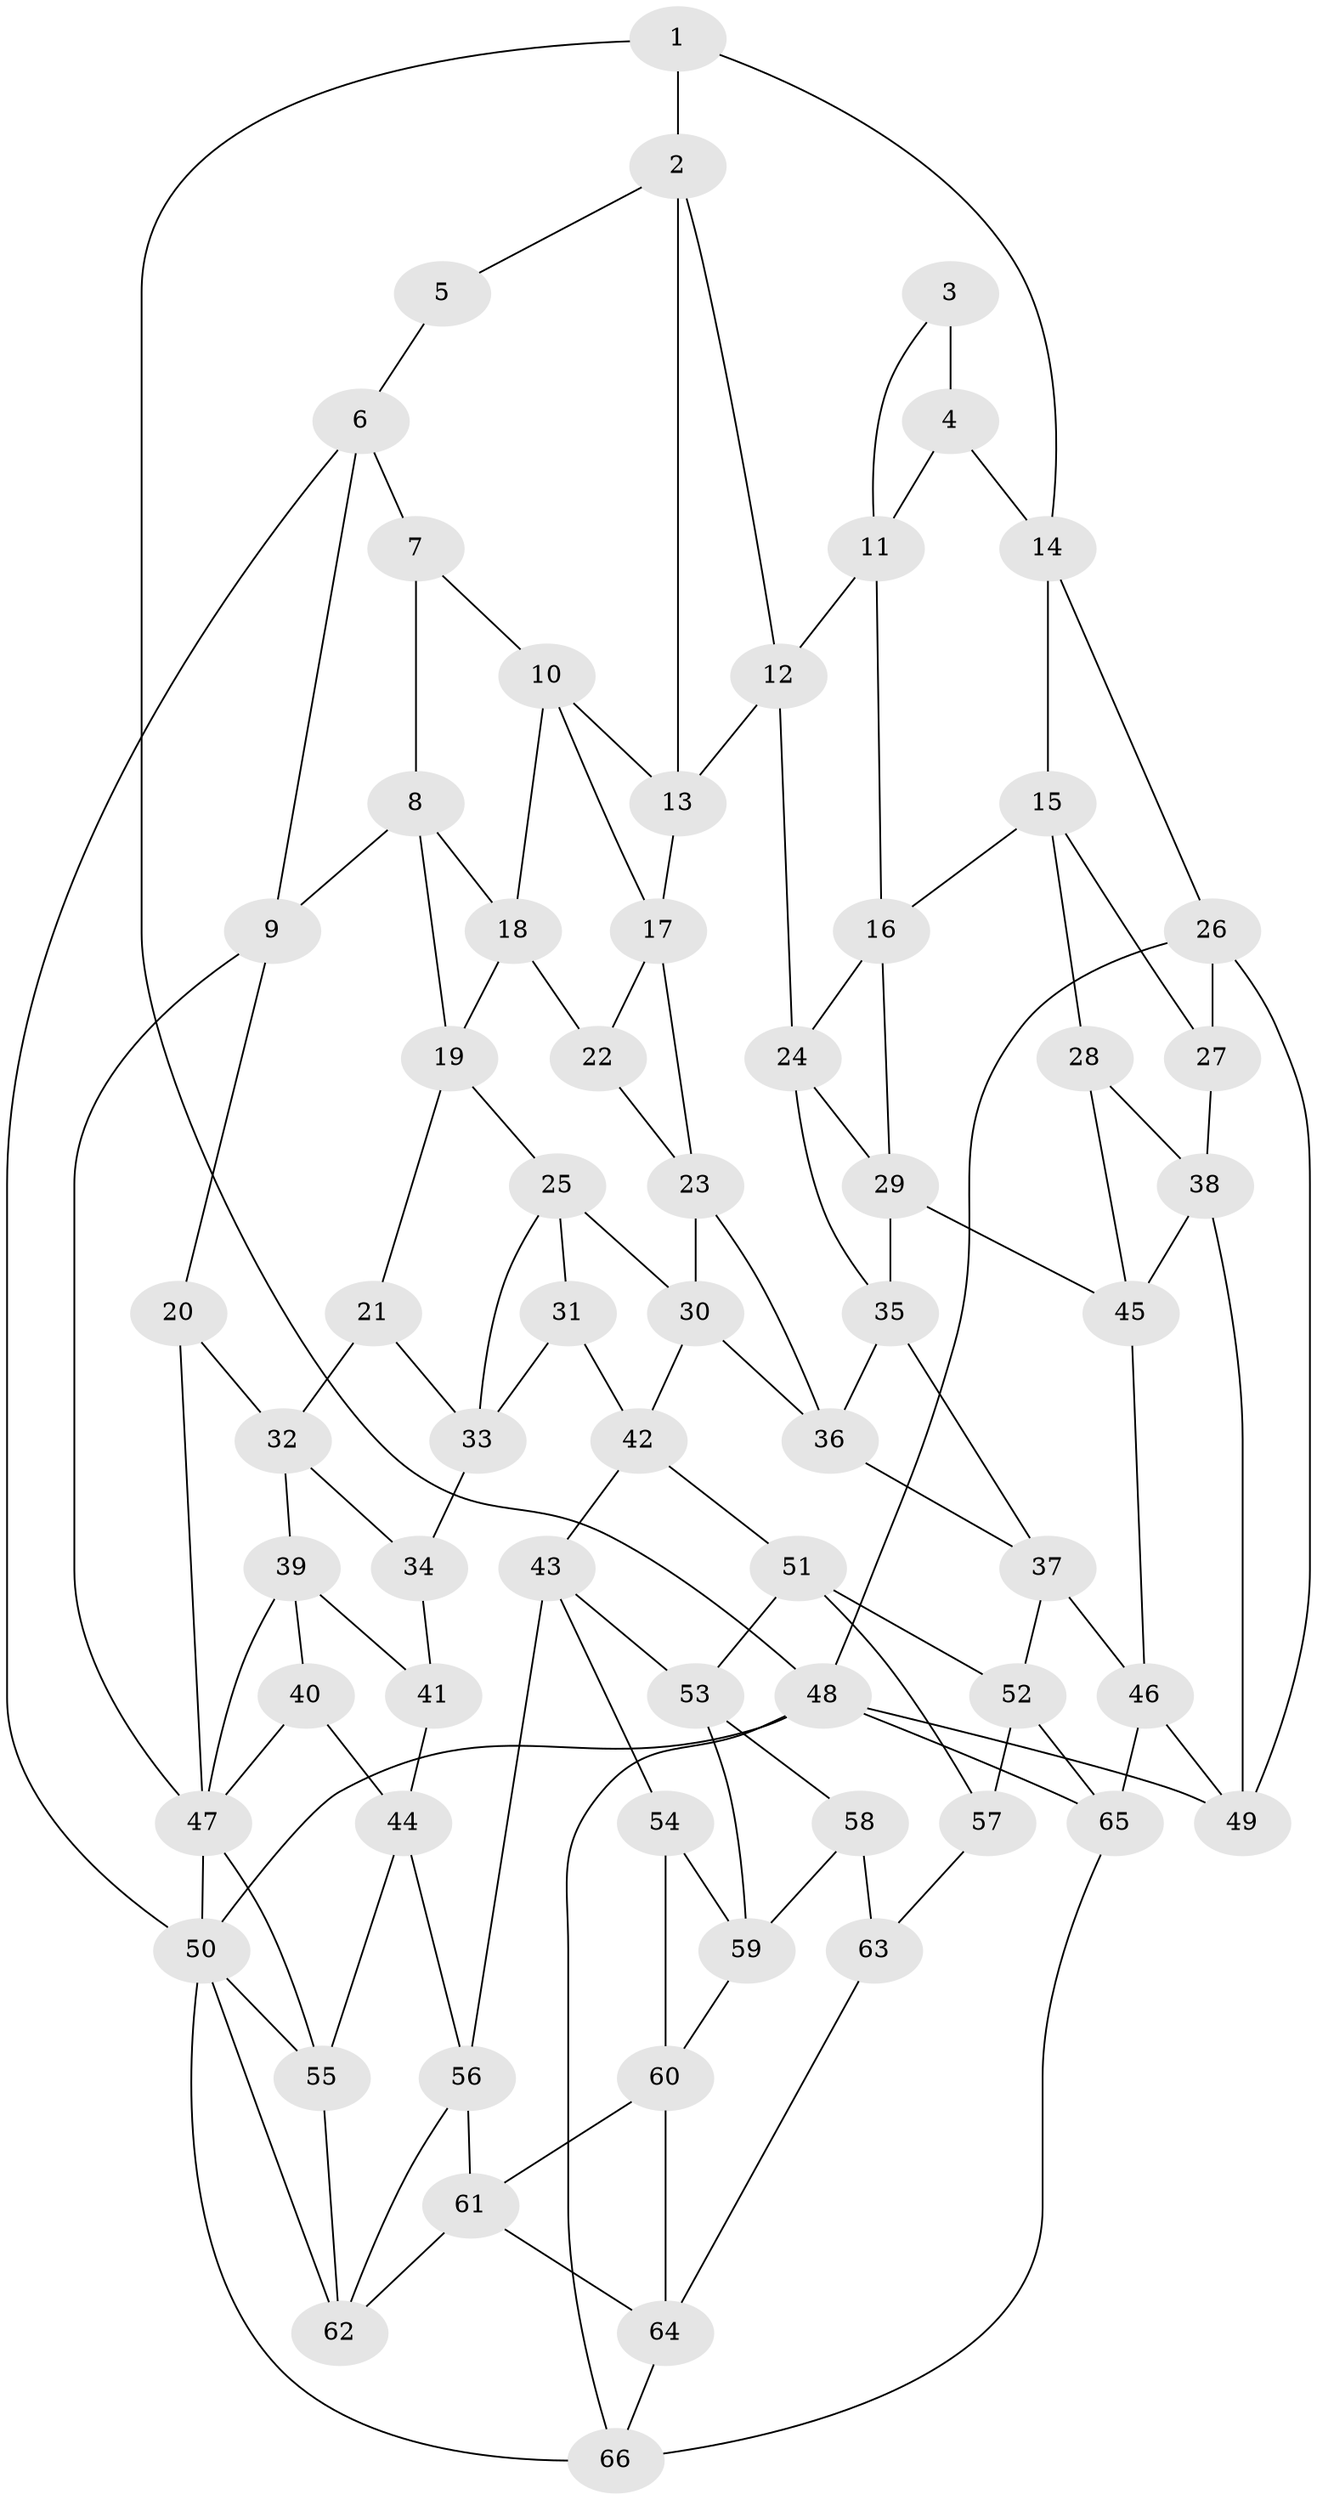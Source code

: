 // original degree distribution, {3: 0.03816793893129771, 5: 0.5114503816793893, 4: 0.21374045801526717, 6: 0.2366412213740458}
// Generated by graph-tools (version 1.1) at 2025/51/03/09/25 03:51:02]
// undirected, 66 vertices, 125 edges
graph export_dot {
graph [start="1"]
  node [color=gray90,style=filled];
  1;
  2;
  3;
  4;
  5;
  6;
  7;
  8;
  9;
  10;
  11;
  12;
  13;
  14;
  15;
  16;
  17;
  18;
  19;
  20;
  21;
  22;
  23;
  24;
  25;
  26;
  27;
  28;
  29;
  30;
  31;
  32;
  33;
  34;
  35;
  36;
  37;
  38;
  39;
  40;
  41;
  42;
  43;
  44;
  45;
  46;
  47;
  48;
  49;
  50;
  51;
  52;
  53;
  54;
  55;
  56;
  57;
  58;
  59;
  60;
  61;
  62;
  63;
  64;
  65;
  66;
  1 -- 2 [weight=1.0];
  1 -- 14 [weight=1.0];
  1 -- 48 [weight=1.0];
  2 -- 5 [weight=1.0];
  2 -- 12 [weight=1.0];
  2 -- 13 [weight=1.0];
  3 -- 4 [weight=2.0];
  3 -- 11 [weight=1.0];
  4 -- 11 [weight=1.0];
  4 -- 14 [weight=1.0];
  5 -- 6 [weight=1.0];
  6 -- 7 [weight=1.0];
  6 -- 9 [weight=1.0];
  6 -- 50 [weight=1.0];
  7 -- 8 [weight=1.0];
  7 -- 10 [weight=1.0];
  8 -- 9 [weight=1.0];
  8 -- 18 [weight=1.0];
  8 -- 19 [weight=1.0];
  9 -- 20 [weight=1.0];
  9 -- 47 [weight=1.0];
  10 -- 13 [weight=1.0];
  10 -- 17 [weight=1.0];
  10 -- 18 [weight=1.0];
  11 -- 12 [weight=1.0];
  11 -- 16 [weight=1.0];
  12 -- 13 [weight=1.0];
  12 -- 24 [weight=1.0];
  13 -- 17 [weight=1.0];
  14 -- 15 [weight=1.0];
  14 -- 26 [weight=1.0];
  15 -- 16 [weight=1.0];
  15 -- 27 [weight=1.0];
  15 -- 28 [weight=1.0];
  16 -- 24 [weight=1.0];
  16 -- 29 [weight=1.0];
  17 -- 22 [weight=1.0];
  17 -- 23 [weight=1.0];
  18 -- 19 [weight=1.0];
  18 -- 22 [weight=1.0];
  19 -- 21 [weight=1.0];
  19 -- 25 [weight=1.0];
  20 -- 32 [weight=1.0];
  20 -- 47 [weight=1.0];
  21 -- 32 [weight=1.0];
  21 -- 33 [weight=1.0];
  22 -- 23 [weight=1.0];
  23 -- 30 [weight=1.0];
  23 -- 36 [weight=1.0];
  24 -- 29 [weight=1.0];
  24 -- 35 [weight=1.0];
  25 -- 30 [weight=1.0];
  25 -- 31 [weight=1.0];
  25 -- 33 [weight=1.0];
  26 -- 27 [weight=1.0];
  26 -- 48 [weight=1.0];
  26 -- 49 [weight=1.0];
  27 -- 38 [weight=1.0];
  28 -- 38 [weight=1.0];
  28 -- 45 [weight=1.0];
  29 -- 35 [weight=1.0];
  29 -- 45 [weight=1.0];
  30 -- 36 [weight=1.0];
  30 -- 42 [weight=1.0];
  31 -- 33 [weight=1.0];
  31 -- 42 [weight=1.0];
  32 -- 34 [weight=1.0];
  32 -- 39 [weight=1.0];
  33 -- 34 [weight=1.0];
  34 -- 41 [weight=1.0];
  35 -- 36 [weight=1.0];
  35 -- 37 [weight=1.0];
  36 -- 37 [weight=1.0];
  37 -- 46 [weight=1.0];
  37 -- 52 [weight=1.0];
  38 -- 45 [weight=1.0];
  38 -- 49 [weight=1.0];
  39 -- 40 [weight=1.0];
  39 -- 41 [weight=1.0];
  39 -- 47 [weight=1.0];
  40 -- 44 [weight=1.0];
  40 -- 47 [weight=1.0];
  41 -- 44 [weight=1.0];
  42 -- 43 [weight=1.0];
  42 -- 51 [weight=1.0];
  43 -- 53 [weight=1.0];
  43 -- 54 [weight=1.0];
  43 -- 56 [weight=1.0];
  44 -- 55 [weight=1.0];
  44 -- 56 [weight=1.0];
  45 -- 46 [weight=1.0];
  46 -- 49 [weight=1.0];
  46 -- 65 [weight=1.0];
  47 -- 50 [weight=1.0];
  47 -- 55 [weight=1.0];
  48 -- 49 [weight=1.0];
  48 -- 50 [weight=1.0];
  48 -- 65 [weight=1.0];
  48 -- 66 [weight=1.0];
  50 -- 55 [weight=1.0];
  50 -- 62 [weight=1.0];
  50 -- 66 [weight=1.0];
  51 -- 52 [weight=1.0];
  51 -- 53 [weight=1.0];
  51 -- 57 [weight=1.0];
  52 -- 57 [weight=1.0];
  52 -- 65 [weight=1.0];
  53 -- 58 [weight=1.0];
  53 -- 59 [weight=1.0];
  54 -- 59 [weight=1.0];
  54 -- 60 [weight=1.0];
  55 -- 62 [weight=1.0];
  56 -- 61 [weight=1.0];
  56 -- 62 [weight=1.0];
  57 -- 63 [weight=1.0];
  58 -- 59 [weight=1.0];
  58 -- 63 [weight=2.0];
  59 -- 60 [weight=1.0];
  60 -- 61 [weight=1.0];
  60 -- 64 [weight=1.0];
  61 -- 62 [weight=1.0];
  61 -- 64 [weight=1.0];
  63 -- 64 [weight=1.0];
  64 -- 66 [weight=1.0];
  65 -- 66 [weight=1.0];
}
